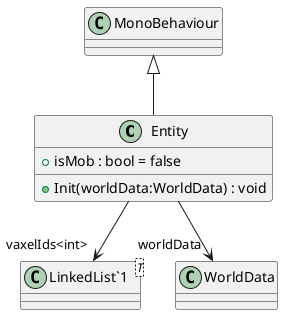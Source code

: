 @startuml
class Entity {
    + isMob : bool = false
    + Init(worldData:WorldData) : void
}
class "LinkedList`1"<T> {
}
MonoBehaviour <|-- Entity
Entity --> "worldData" WorldData
Entity --> "vaxelIds<int>" "LinkedList`1"
@enduml
